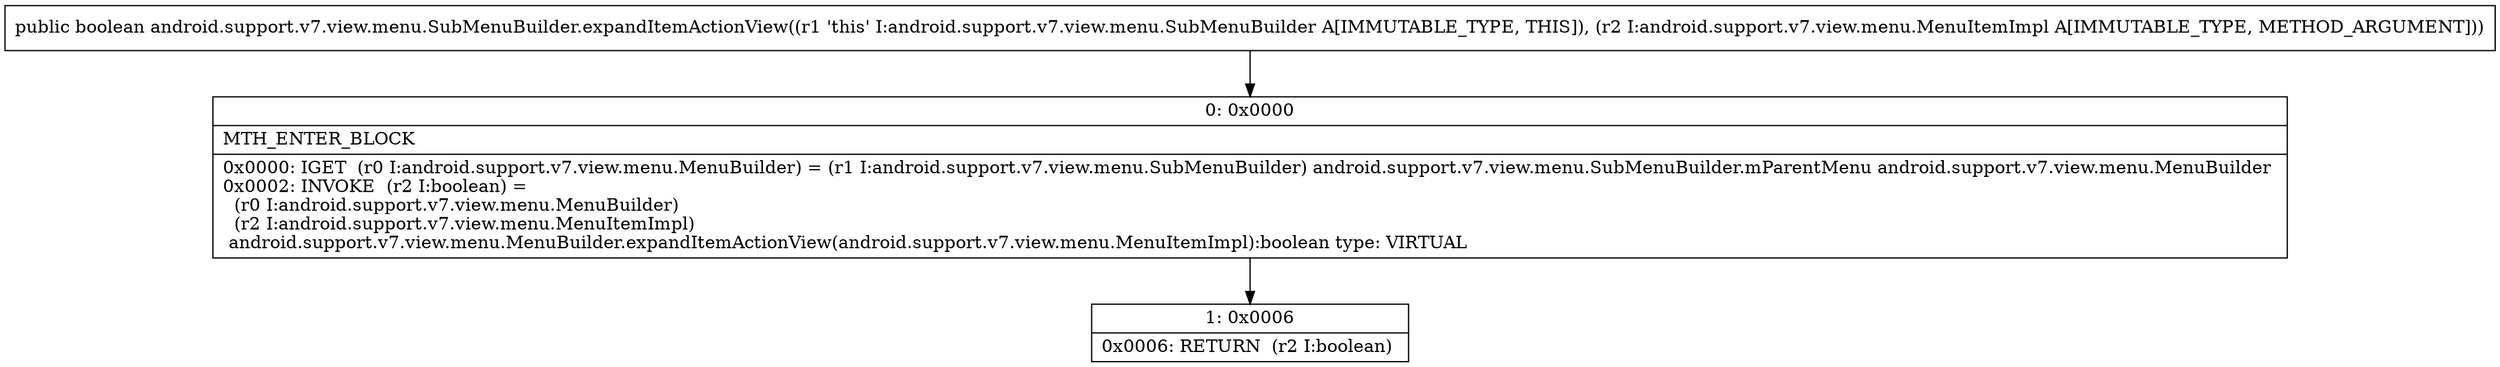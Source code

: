 digraph "CFG forandroid.support.v7.view.menu.SubMenuBuilder.expandItemActionView(Landroid\/support\/v7\/view\/menu\/MenuItemImpl;)Z" {
Node_0 [shape=record,label="{0\:\ 0x0000|MTH_ENTER_BLOCK\l|0x0000: IGET  (r0 I:android.support.v7.view.menu.MenuBuilder) = (r1 I:android.support.v7.view.menu.SubMenuBuilder) android.support.v7.view.menu.SubMenuBuilder.mParentMenu android.support.v7.view.menu.MenuBuilder \l0x0002: INVOKE  (r2 I:boolean) = \l  (r0 I:android.support.v7.view.menu.MenuBuilder)\l  (r2 I:android.support.v7.view.menu.MenuItemImpl)\l android.support.v7.view.menu.MenuBuilder.expandItemActionView(android.support.v7.view.menu.MenuItemImpl):boolean type: VIRTUAL \l}"];
Node_1 [shape=record,label="{1\:\ 0x0006|0x0006: RETURN  (r2 I:boolean) \l}"];
MethodNode[shape=record,label="{public boolean android.support.v7.view.menu.SubMenuBuilder.expandItemActionView((r1 'this' I:android.support.v7.view.menu.SubMenuBuilder A[IMMUTABLE_TYPE, THIS]), (r2 I:android.support.v7.view.menu.MenuItemImpl A[IMMUTABLE_TYPE, METHOD_ARGUMENT])) }"];
MethodNode -> Node_0;
Node_0 -> Node_1;
}


